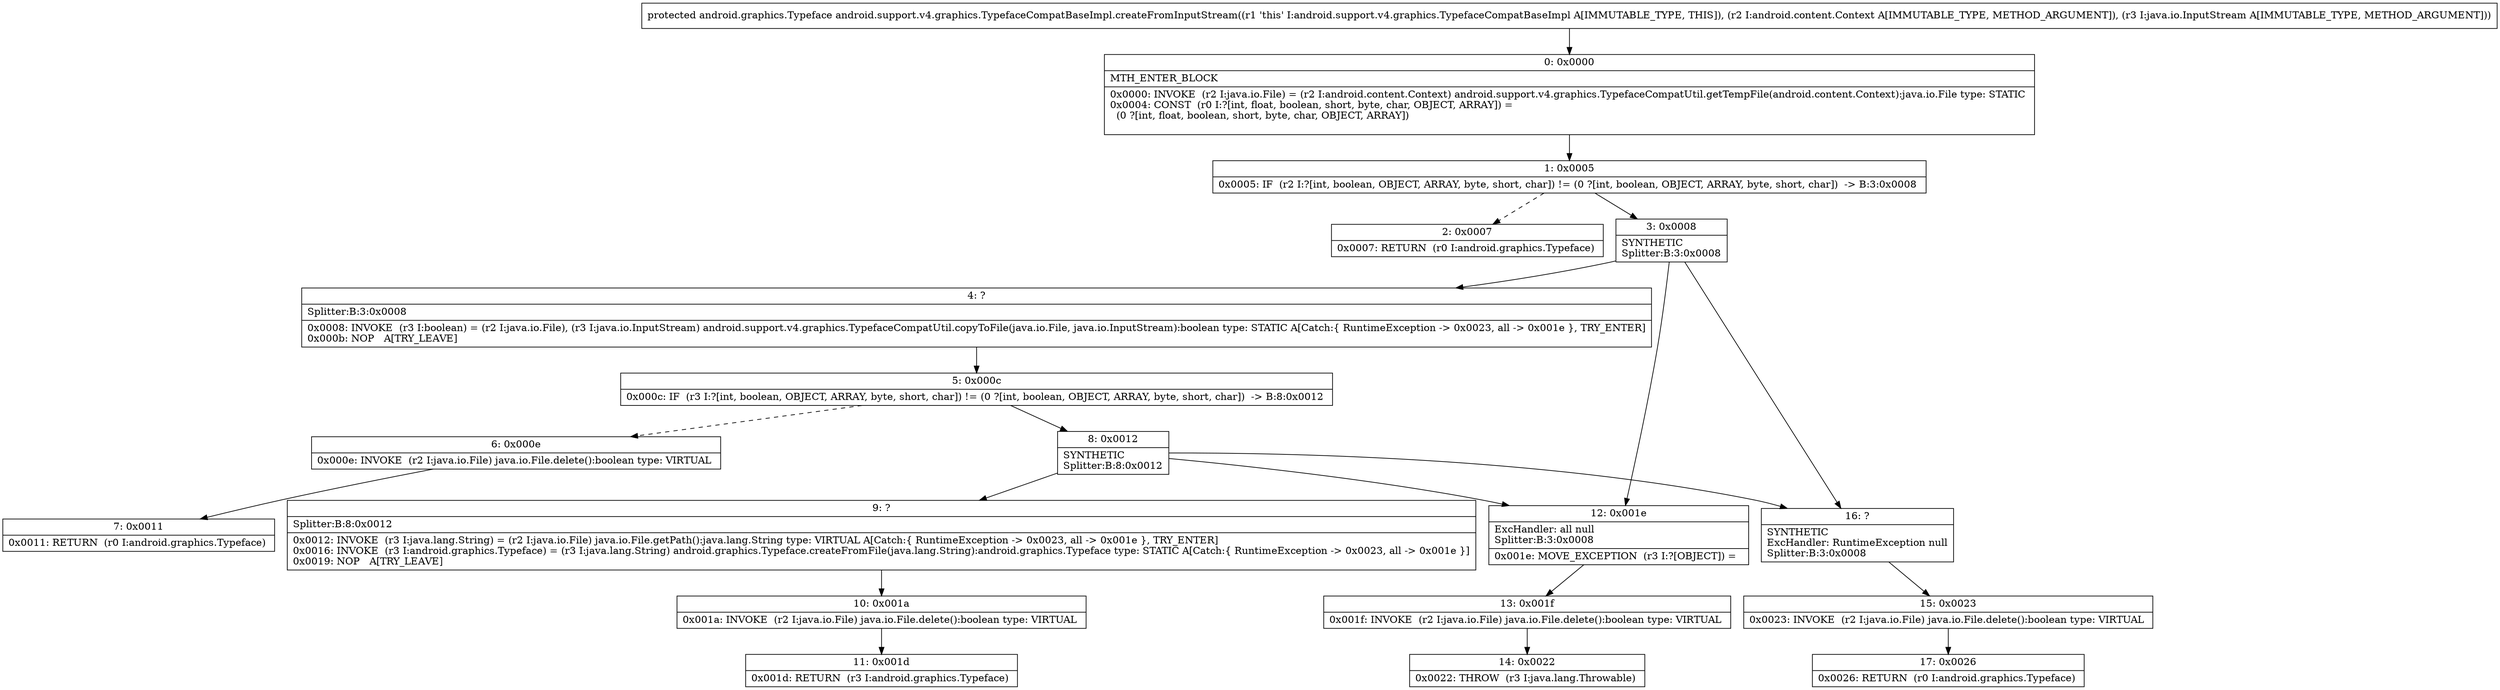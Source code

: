 digraph "CFG forandroid.support.v4.graphics.TypefaceCompatBaseImpl.createFromInputStream(Landroid\/content\/Context;Ljava\/io\/InputStream;)Landroid\/graphics\/Typeface;" {
Node_0 [shape=record,label="{0\:\ 0x0000|MTH_ENTER_BLOCK\l|0x0000: INVOKE  (r2 I:java.io.File) = (r2 I:android.content.Context) android.support.v4.graphics.TypefaceCompatUtil.getTempFile(android.content.Context):java.io.File type: STATIC \l0x0004: CONST  (r0 I:?[int, float, boolean, short, byte, char, OBJECT, ARRAY]) = \l  (0 ?[int, float, boolean, short, byte, char, OBJECT, ARRAY])\l \l}"];
Node_1 [shape=record,label="{1\:\ 0x0005|0x0005: IF  (r2 I:?[int, boolean, OBJECT, ARRAY, byte, short, char]) != (0 ?[int, boolean, OBJECT, ARRAY, byte, short, char])  \-\> B:3:0x0008 \l}"];
Node_2 [shape=record,label="{2\:\ 0x0007|0x0007: RETURN  (r0 I:android.graphics.Typeface) \l}"];
Node_3 [shape=record,label="{3\:\ 0x0008|SYNTHETIC\lSplitter:B:3:0x0008\l}"];
Node_4 [shape=record,label="{4\:\ ?|Splitter:B:3:0x0008\l|0x0008: INVOKE  (r3 I:boolean) = (r2 I:java.io.File), (r3 I:java.io.InputStream) android.support.v4.graphics.TypefaceCompatUtil.copyToFile(java.io.File, java.io.InputStream):boolean type: STATIC A[Catch:\{ RuntimeException \-\> 0x0023, all \-\> 0x001e \}, TRY_ENTER]\l0x000b: NOP   A[TRY_LEAVE]\l}"];
Node_5 [shape=record,label="{5\:\ 0x000c|0x000c: IF  (r3 I:?[int, boolean, OBJECT, ARRAY, byte, short, char]) != (0 ?[int, boolean, OBJECT, ARRAY, byte, short, char])  \-\> B:8:0x0012 \l}"];
Node_6 [shape=record,label="{6\:\ 0x000e|0x000e: INVOKE  (r2 I:java.io.File) java.io.File.delete():boolean type: VIRTUAL \l}"];
Node_7 [shape=record,label="{7\:\ 0x0011|0x0011: RETURN  (r0 I:android.graphics.Typeface) \l}"];
Node_8 [shape=record,label="{8\:\ 0x0012|SYNTHETIC\lSplitter:B:8:0x0012\l}"];
Node_9 [shape=record,label="{9\:\ ?|Splitter:B:8:0x0012\l|0x0012: INVOKE  (r3 I:java.lang.String) = (r2 I:java.io.File) java.io.File.getPath():java.lang.String type: VIRTUAL A[Catch:\{ RuntimeException \-\> 0x0023, all \-\> 0x001e \}, TRY_ENTER]\l0x0016: INVOKE  (r3 I:android.graphics.Typeface) = (r3 I:java.lang.String) android.graphics.Typeface.createFromFile(java.lang.String):android.graphics.Typeface type: STATIC A[Catch:\{ RuntimeException \-\> 0x0023, all \-\> 0x001e \}]\l0x0019: NOP   A[TRY_LEAVE]\l}"];
Node_10 [shape=record,label="{10\:\ 0x001a|0x001a: INVOKE  (r2 I:java.io.File) java.io.File.delete():boolean type: VIRTUAL \l}"];
Node_11 [shape=record,label="{11\:\ 0x001d|0x001d: RETURN  (r3 I:android.graphics.Typeface) \l}"];
Node_12 [shape=record,label="{12\:\ 0x001e|ExcHandler: all null\lSplitter:B:3:0x0008\l|0x001e: MOVE_EXCEPTION  (r3 I:?[OBJECT]) =  \l}"];
Node_13 [shape=record,label="{13\:\ 0x001f|0x001f: INVOKE  (r2 I:java.io.File) java.io.File.delete():boolean type: VIRTUAL \l}"];
Node_14 [shape=record,label="{14\:\ 0x0022|0x0022: THROW  (r3 I:java.lang.Throwable) \l}"];
Node_15 [shape=record,label="{15\:\ 0x0023|0x0023: INVOKE  (r2 I:java.io.File) java.io.File.delete():boolean type: VIRTUAL \l}"];
Node_16 [shape=record,label="{16\:\ ?|SYNTHETIC\lExcHandler: RuntimeException null\lSplitter:B:3:0x0008\l}"];
Node_17 [shape=record,label="{17\:\ 0x0026|0x0026: RETURN  (r0 I:android.graphics.Typeface) \l}"];
MethodNode[shape=record,label="{protected android.graphics.Typeface android.support.v4.graphics.TypefaceCompatBaseImpl.createFromInputStream((r1 'this' I:android.support.v4.graphics.TypefaceCompatBaseImpl A[IMMUTABLE_TYPE, THIS]), (r2 I:android.content.Context A[IMMUTABLE_TYPE, METHOD_ARGUMENT]), (r3 I:java.io.InputStream A[IMMUTABLE_TYPE, METHOD_ARGUMENT])) }"];
MethodNode -> Node_0;
Node_0 -> Node_1;
Node_1 -> Node_2[style=dashed];
Node_1 -> Node_3;
Node_3 -> Node_4;
Node_3 -> Node_16;
Node_3 -> Node_12;
Node_4 -> Node_5;
Node_5 -> Node_6[style=dashed];
Node_5 -> Node_8;
Node_6 -> Node_7;
Node_8 -> Node_9;
Node_8 -> Node_16;
Node_8 -> Node_12;
Node_9 -> Node_10;
Node_10 -> Node_11;
Node_12 -> Node_13;
Node_13 -> Node_14;
Node_15 -> Node_17;
Node_16 -> Node_15;
}

